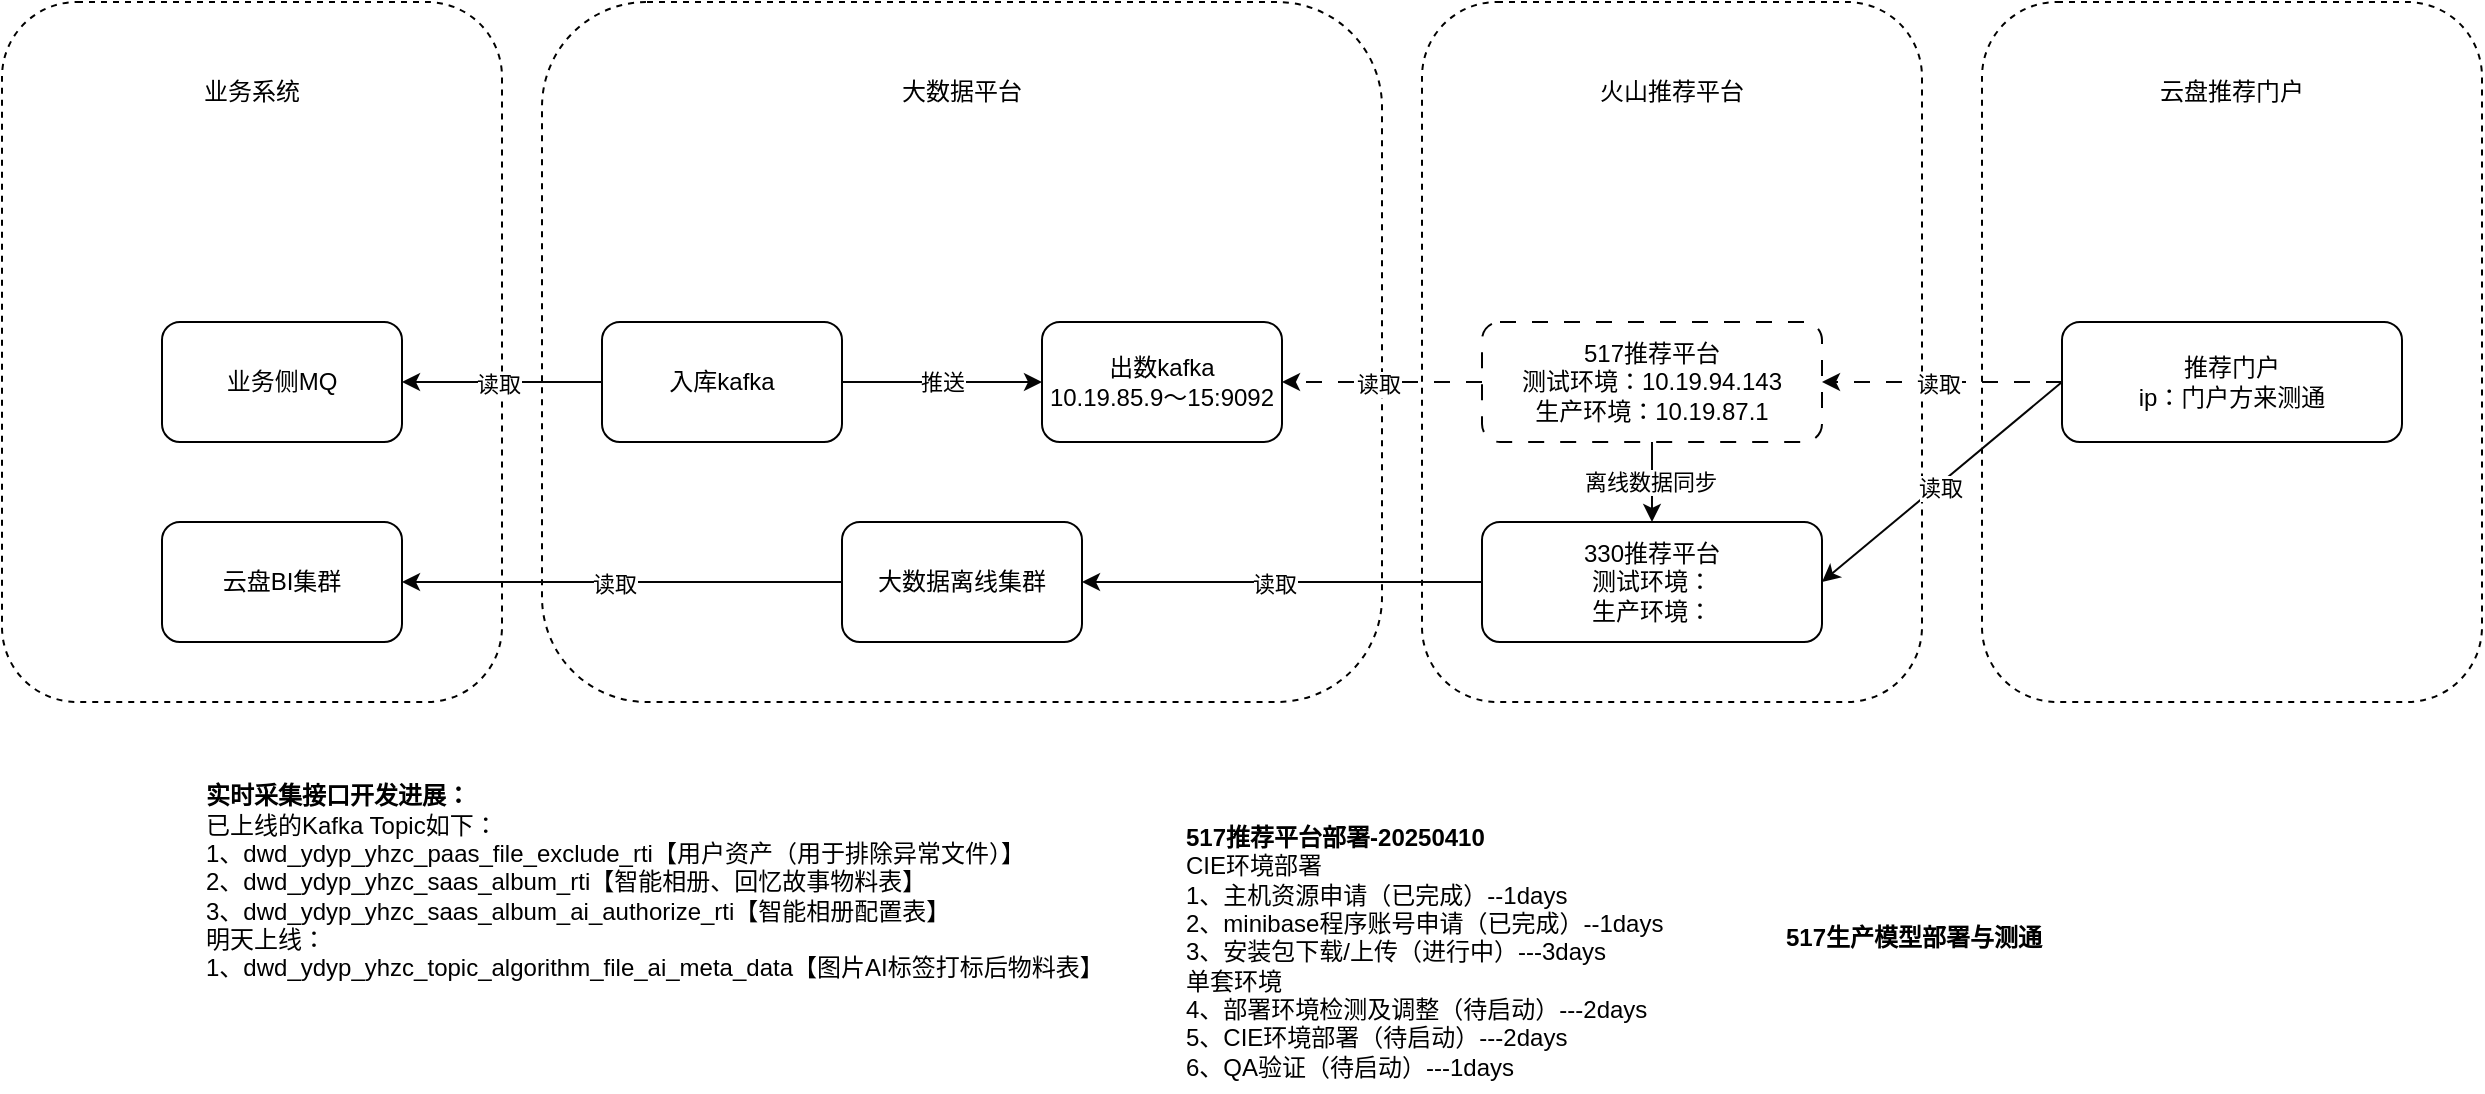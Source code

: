 <mxfile version="26.2.9">
  <diagram id="C5RBs43oDa-KdzZeNtuy" name="Page-1">
    <mxGraphModel dx="1896" dy="453" grid="1" gridSize="10" guides="1" tooltips="1" connect="1" arrows="1" fold="1" page="1" pageScale="1" pageWidth="827" pageHeight="1169" math="0" shadow="0">
      <root>
        <mxCell id="WIyWlLk6GJQsqaUBKTNV-0" />
        <mxCell id="WIyWlLk6GJQsqaUBKTNV-1" parent="WIyWlLk6GJQsqaUBKTNV-0" />
        <mxCell id="mdKV01XAuSbf0GLCG51V-19" value="" style="rounded=1;whiteSpace=wrap;html=1;fillColor=none;dashed=1;" vertex="1" parent="WIyWlLk6GJQsqaUBKTNV-1">
          <mxGeometry x="-210" y="150" width="250" height="350" as="geometry" />
        </mxCell>
        <mxCell id="mdKV01XAuSbf0GLCG51V-13" value="" style="rounded=1;whiteSpace=wrap;html=1;fillColor=none;dashed=1;" vertex="1" parent="WIyWlLk6GJQsqaUBKTNV-1">
          <mxGeometry x="60" y="150" width="420" height="350" as="geometry" />
        </mxCell>
        <mxCell id="mdKV01XAuSbf0GLCG51V-17" value="" style="rounded=1;whiteSpace=wrap;html=1;fillColor=none;dashed=1;" vertex="1" parent="WIyWlLk6GJQsqaUBKTNV-1">
          <mxGeometry x="780" y="150" width="250" height="350" as="geometry" />
        </mxCell>
        <mxCell id="mdKV01XAuSbf0GLCG51V-15" value="" style="rounded=1;whiteSpace=wrap;html=1;fillColor=none;dashed=1;" vertex="1" parent="WIyWlLk6GJQsqaUBKTNV-1">
          <mxGeometry x="500" y="150" width="250" height="350" as="geometry" />
        </mxCell>
        <mxCell id="mdKV01XAuSbf0GLCG51V-0" value="出数kafka&lt;div&gt;10.19.85.9～15:9092&lt;br&gt;&lt;/div&gt;" style="rounded=1;whiteSpace=wrap;html=1;" vertex="1" parent="WIyWlLk6GJQsqaUBKTNV-1">
          <mxGeometry x="310" y="310" width="120" height="60" as="geometry" />
        </mxCell>
        <mxCell id="mdKV01XAuSbf0GLCG51V-1" value="入库kafka" style="rounded=1;whiteSpace=wrap;html=1;" vertex="1" parent="WIyWlLk6GJQsqaUBKTNV-1">
          <mxGeometry x="90" y="310" width="120" height="60" as="geometry" />
        </mxCell>
        <mxCell id="mdKV01XAuSbf0GLCG51V-2" value="" style="endArrow=classic;html=1;rounded=0;exitX=1;exitY=0.5;exitDx=0;exitDy=0;entryX=0;entryY=0.5;entryDx=0;entryDy=0;fillColor=#008a00;strokeColor=light-dark(#050505, #82cd82);" edge="1" parent="WIyWlLk6GJQsqaUBKTNV-1" source="mdKV01XAuSbf0GLCG51V-1" target="mdKV01XAuSbf0GLCG51V-0">
          <mxGeometry width="50" height="50" relative="1" as="geometry">
            <mxPoint x="230" y="250" as="sourcePoint" />
            <mxPoint x="280" y="200" as="targetPoint" />
          </mxGeometry>
        </mxCell>
        <mxCell id="mdKV01XAuSbf0GLCG51V-6" value="推送" style="edgeLabel;html=1;align=center;verticalAlign=middle;resizable=0;points=[];" vertex="1" connectable="0" parent="mdKV01XAuSbf0GLCG51V-2">
          <mxGeometry relative="1" as="geometry">
            <mxPoint as="offset" />
          </mxGeometry>
        </mxCell>
        <mxCell id="mdKV01XAuSbf0GLCG51V-3" value="517推荐平台&lt;div&gt;&lt;div&gt;测试环境：10.19.94.143&lt;/div&gt;&lt;div&gt;生产环境：10.19.87.1&lt;/div&gt;&lt;/div&gt;" style="rounded=1;whiteSpace=wrap;html=1;dashed=1;dashPattern=8 8;" vertex="1" parent="WIyWlLk6GJQsqaUBKTNV-1">
          <mxGeometry x="530" y="310" width="170" height="60" as="geometry" />
        </mxCell>
        <mxCell id="mdKV01XAuSbf0GLCG51V-4" value="" style="endArrow=classic;html=1;rounded=0;exitX=0;exitY=0.5;exitDx=0;exitDy=0;fillColor=#008a00;strokeColor=light-dark(#050505, #82cd82);entryX=1;entryY=0.5;entryDx=0;entryDy=0;dashed=1;dashPattern=8 8;" edge="1" parent="WIyWlLk6GJQsqaUBKTNV-1" source="mdKV01XAuSbf0GLCG51V-3" target="mdKV01XAuSbf0GLCG51V-0">
          <mxGeometry width="50" height="50" relative="1" as="geometry">
            <mxPoint x="220" y="350" as="sourcePoint" />
            <mxPoint x="490" y="210" as="targetPoint" />
          </mxGeometry>
        </mxCell>
        <mxCell id="mdKV01XAuSbf0GLCG51V-7" value="读取" style="edgeLabel;html=1;align=center;verticalAlign=middle;resizable=0;points=[];" vertex="1" connectable="0" parent="mdKV01XAuSbf0GLCG51V-4">
          <mxGeometry x="0.04" y="1" relative="1" as="geometry">
            <mxPoint as="offset" />
          </mxGeometry>
        </mxCell>
        <mxCell id="mdKV01XAuSbf0GLCG51V-5" value="推荐门户&lt;div&gt;&lt;div&gt;ip：门户方来测通&lt;/div&gt;&lt;/div&gt;" style="rounded=1;whiteSpace=wrap;html=1;" vertex="1" parent="WIyWlLk6GJQsqaUBKTNV-1">
          <mxGeometry x="820" y="310" width="170" height="60" as="geometry" />
        </mxCell>
        <mxCell id="mdKV01XAuSbf0GLCG51V-8" value="" style="endArrow=classic;html=1;rounded=0;exitX=0;exitY=0.5;exitDx=0;exitDy=0;fillColor=#008a00;strokeColor=light-dark(#050505, #82cd82);entryX=1;entryY=0.5;entryDx=0;entryDy=0;dashed=1;dashPattern=8 8;" edge="1" parent="WIyWlLk6GJQsqaUBKTNV-1" source="mdKV01XAuSbf0GLCG51V-5" target="mdKV01XAuSbf0GLCG51V-3">
          <mxGeometry width="50" height="50" relative="1" as="geometry">
            <mxPoint x="540" y="350" as="sourcePoint" />
            <mxPoint x="440" y="350" as="targetPoint" />
          </mxGeometry>
        </mxCell>
        <mxCell id="mdKV01XAuSbf0GLCG51V-9" value="读取" style="edgeLabel;html=1;align=center;verticalAlign=middle;resizable=0;points=[];" vertex="1" connectable="0" parent="mdKV01XAuSbf0GLCG51V-8">
          <mxGeometry x="0.04" y="1" relative="1" as="geometry">
            <mxPoint as="offset" />
          </mxGeometry>
        </mxCell>
        <mxCell id="mdKV01XAuSbf0GLCG51V-10" value="业务侧MQ" style="rounded=1;whiteSpace=wrap;html=1;" vertex="1" parent="WIyWlLk6GJQsqaUBKTNV-1">
          <mxGeometry x="-130" y="310" width="120" height="60" as="geometry" />
        </mxCell>
        <mxCell id="mdKV01XAuSbf0GLCG51V-11" value="" style="endArrow=classic;html=1;rounded=0;fillColor=#008a00;strokeColor=light-dark(#050505, #82cd82);entryX=1;entryY=0.5;entryDx=0;entryDy=0;" edge="1" parent="WIyWlLk6GJQsqaUBKTNV-1" target="mdKV01XAuSbf0GLCG51V-10">
          <mxGeometry width="50" height="50" relative="1" as="geometry">
            <mxPoint x="90" y="340" as="sourcePoint" />
            <mxPoint x="440" y="350" as="targetPoint" />
          </mxGeometry>
        </mxCell>
        <mxCell id="mdKV01XAuSbf0GLCG51V-12" value="读取" style="edgeLabel;html=1;align=center;verticalAlign=middle;resizable=0;points=[];" vertex="1" connectable="0" parent="mdKV01XAuSbf0GLCG51V-11">
          <mxGeometry x="0.04" y="1" relative="1" as="geometry">
            <mxPoint as="offset" />
          </mxGeometry>
        </mxCell>
        <mxCell id="mdKV01XAuSbf0GLCG51V-14" value="大数据平台" style="text;html=1;align=center;verticalAlign=middle;whiteSpace=wrap;rounded=0;" vertex="1" parent="WIyWlLk6GJQsqaUBKTNV-1">
          <mxGeometry x="220" y="180" width="100" height="30" as="geometry" />
        </mxCell>
        <mxCell id="mdKV01XAuSbf0GLCG51V-16" value="火山推荐平台" style="text;html=1;align=center;verticalAlign=middle;whiteSpace=wrap;rounded=0;" vertex="1" parent="WIyWlLk6GJQsqaUBKTNV-1">
          <mxGeometry x="575" y="180" width="100" height="30" as="geometry" />
        </mxCell>
        <mxCell id="mdKV01XAuSbf0GLCG51V-18" value="云盘推荐门户" style="text;html=1;align=center;verticalAlign=middle;whiteSpace=wrap;rounded=0;" vertex="1" parent="WIyWlLk6GJQsqaUBKTNV-1">
          <mxGeometry x="855" y="180" width="100" height="30" as="geometry" />
        </mxCell>
        <mxCell id="mdKV01XAuSbf0GLCG51V-20" value="业务系统" style="text;html=1;align=center;verticalAlign=middle;whiteSpace=wrap;rounded=0;" vertex="1" parent="WIyWlLk6GJQsqaUBKTNV-1">
          <mxGeometry x="-135" y="180" width="100" height="30" as="geometry" />
        </mxCell>
        <mxCell id="mdKV01XAuSbf0GLCG51V-21" value="330推荐平台&lt;div&gt;&lt;div&gt;测试环境：&lt;/div&gt;&lt;div&gt;生产环境：&lt;/div&gt;&lt;/div&gt;" style="rounded=1;whiteSpace=wrap;html=1;" vertex="1" parent="WIyWlLk6GJQsqaUBKTNV-1">
          <mxGeometry x="530" y="410" width="170" height="60" as="geometry" />
        </mxCell>
        <mxCell id="mdKV01XAuSbf0GLCG51V-22" value="" style="endArrow=classic;html=1;rounded=0;fillColor=#008a00;strokeColor=light-dark(#050505, #82cd82);entryX=1;entryY=0.5;entryDx=0;entryDy=0;" edge="1" parent="WIyWlLk6GJQsqaUBKTNV-1" target="mdKV01XAuSbf0GLCG51V-21">
          <mxGeometry width="50" height="50" relative="1" as="geometry">
            <mxPoint x="820" y="340" as="sourcePoint" />
            <mxPoint x="710" y="350" as="targetPoint" />
          </mxGeometry>
        </mxCell>
        <mxCell id="mdKV01XAuSbf0GLCG51V-23" value="读取" style="edgeLabel;html=1;align=center;verticalAlign=middle;resizable=0;points=[];" vertex="1" connectable="0" parent="mdKV01XAuSbf0GLCG51V-22">
          <mxGeometry x="0.04" y="1" relative="1" as="geometry">
            <mxPoint as="offset" />
          </mxGeometry>
        </mxCell>
        <mxCell id="mdKV01XAuSbf0GLCG51V-24" value="" style="endArrow=classic;html=1;rounded=0;fillColor=#008a00;strokeColor=light-dark(#050505, #82cd82);exitX=0;exitY=0.5;exitDx=0;exitDy=0;entryX=1;entryY=0.5;entryDx=0;entryDy=0;" edge="1" parent="WIyWlLk6GJQsqaUBKTNV-1" source="mdKV01XAuSbf0GLCG51V-21" target="mdKV01XAuSbf0GLCG51V-26">
          <mxGeometry width="50" height="50" relative="1" as="geometry">
            <mxPoint x="832" y="358" as="sourcePoint" />
            <mxPoint x="530" y="530" as="targetPoint" />
          </mxGeometry>
        </mxCell>
        <mxCell id="mdKV01XAuSbf0GLCG51V-25" value="读取" style="edgeLabel;html=1;align=center;verticalAlign=middle;resizable=0;points=[];" vertex="1" connectable="0" parent="mdKV01XAuSbf0GLCG51V-24">
          <mxGeometry x="0.04" y="1" relative="1" as="geometry">
            <mxPoint as="offset" />
          </mxGeometry>
        </mxCell>
        <mxCell id="mdKV01XAuSbf0GLCG51V-26" value="大数据离线集群" style="rounded=1;whiteSpace=wrap;html=1;" vertex="1" parent="WIyWlLk6GJQsqaUBKTNV-1">
          <mxGeometry x="210" y="410" width="120" height="60" as="geometry" />
        </mxCell>
        <mxCell id="mdKV01XAuSbf0GLCG51V-27" value="云盘BI集群" style="rounded=1;whiteSpace=wrap;html=1;" vertex="1" parent="WIyWlLk6GJQsqaUBKTNV-1">
          <mxGeometry x="-130" y="410" width="120" height="60" as="geometry" />
        </mxCell>
        <mxCell id="mdKV01XAuSbf0GLCG51V-28" value="" style="endArrow=classic;html=1;rounded=0;fillColor=#008a00;strokeColor=light-dark(#050505, #82cd82);entryX=1;entryY=0.5;entryDx=0;entryDy=0;exitX=0;exitY=0.5;exitDx=0;exitDy=0;" edge="1" parent="WIyWlLk6GJQsqaUBKTNV-1" source="mdKV01XAuSbf0GLCG51V-26" target="mdKV01XAuSbf0GLCG51V-27">
          <mxGeometry width="50" height="50" relative="1" as="geometry">
            <mxPoint x="100" y="350" as="sourcePoint" />
            <mxPoint y="350" as="targetPoint" />
          </mxGeometry>
        </mxCell>
        <mxCell id="mdKV01XAuSbf0GLCG51V-29" value="读取" style="edgeLabel;html=1;align=center;verticalAlign=middle;resizable=0;points=[];" vertex="1" connectable="0" parent="mdKV01XAuSbf0GLCG51V-28">
          <mxGeometry x="0.04" y="1" relative="1" as="geometry">
            <mxPoint as="offset" />
          </mxGeometry>
        </mxCell>
        <mxCell id="mdKV01XAuSbf0GLCG51V-30" value="" style="endArrow=classic;html=1;rounded=0;exitX=0.5;exitY=1;exitDx=0;exitDy=0;fillColor=#008a00;strokeColor=light-dark(#050505, #82cd82);" edge="1" parent="WIyWlLk6GJQsqaUBKTNV-1" source="mdKV01XAuSbf0GLCG51V-3" target="mdKV01XAuSbf0GLCG51V-21">
          <mxGeometry width="50" height="50" relative="1" as="geometry">
            <mxPoint x="550.0" y="600" as="sourcePoint" />
            <mxPoint x="790" y="660" as="targetPoint" />
          </mxGeometry>
        </mxCell>
        <mxCell id="mdKV01XAuSbf0GLCG51V-36" value="离线数据同步" style="edgeLabel;html=1;align=center;verticalAlign=middle;resizable=0;points=[];" vertex="1" connectable="0" parent="mdKV01XAuSbf0GLCG51V-30">
          <mxGeometry x="-0.015" y="-1" relative="1" as="geometry">
            <mxPoint as="offset" />
          </mxGeometry>
        </mxCell>
        <mxCell id="mdKV01XAuSbf0GLCG51V-37" value="&lt;div&gt;&lt;b&gt;517推荐平台部署-20250410&lt;/b&gt;&lt;/div&gt;&lt;div&gt;CIE环境部署&lt;/div&gt;&lt;div&gt;1、主机资源申请（已完成）--1days&lt;/div&gt;&lt;div&gt;2、minibase程序账号申请（已完成）--1days&lt;/div&gt;&lt;div&gt;3、安装包下载/上传（进行中）---3days&lt;/div&gt;&lt;div&gt;单套环境&lt;/div&gt;&lt;div&gt;4、部署环境检测及调整（待启动）---2days&lt;/div&gt;&lt;div&gt;5、CIE环境部署（待启动）---2days&lt;/div&gt;&lt;div&gt;6、QA验证（待启动）---1days&lt;/div&gt;" style="text;html=1;align=left;verticalAlign=middle;resizable=0;points=[];autosize=1;strokeColor=none;fillColor=none;" vertex="1" parent="WIyWlLk6GJQsqaUBKTNV-1">
          <mxGeometry x="380" y="555" width="260" height="140" as="geometry" />
        </mxCell>
        <mxCell id="mdKV01XAuSbf0GLCG51V-38" value="&lt;div&gt;&lt;b&gt;517生产模型部署与测通&lt;/b&gt;&lt;/div&gt;&lt;div&gt;&lt;br&gt;&lt;/div&gt;" style="text;html=1;align=left;verticalAlign=middle;resizable=0;points=[];autosize=1;strokeColor=none;fillColor=none;" vertex="1" parent="WIyWlLk6GJQsqaUBKTNV-1">
          <mxGeometry x="680" y="605" width="150" height="40" as="geometry" />
        </mxCell>
        <mxCell id="mdKV01XAuSbf0GLCG51V-39" value="&lt;div&gt;&lt;b&gt;实时采集接口开发进展：&lt;/b&gt;&lt;/div&gt;&lt;div&gt;&lt;span style=&quot;background-color: transparent; color: light-dark(rgb(0, 0, 0), rgb(255, 255, 255));&quot;&gt;已上线的Kafka Topic如下：&lt;/span&gt;&lt;br&gt;&lt;/div&gt;&lt;div&gt;1、dwd_ydyp_yhzc_paas_file_exclude_rti【用户资产（用于排除异常文件）】&lt;/div&gt;&lt;div&gt;2、dwd_ydyp_yhzc_saas_album_rti【智能相册、回忆故事物料表】&lt;/div&gt;&lt;div&gt;3、dwd_ydyp_yhzc_saas_album_ai_authorize_rti【智能相册配置表】&lt;/div&gt;&lt;div&gt;明天上线：&lt;/div&gt;&lt;div&gt;1、dwd_ydyp_yhzc_topic_algorithm_file_ai_meta_data【图片AI标签打标后物料表】&lt;/div&gt;" style="text;html=1;align=left;verticalAlign=middle;resizable=0;points=[];autosize=1;strokeColor=none;fillColor=none;" vertex="1" parent="WIyWlLk6GJQsqaUBKTNV-1">
          <mxGeometry x="-110" y="535" width="460" height="110" as="geometry" />
        </mxCell>
      </root>
    </mxGraphModel>
  </diagram>
</mxfile>
